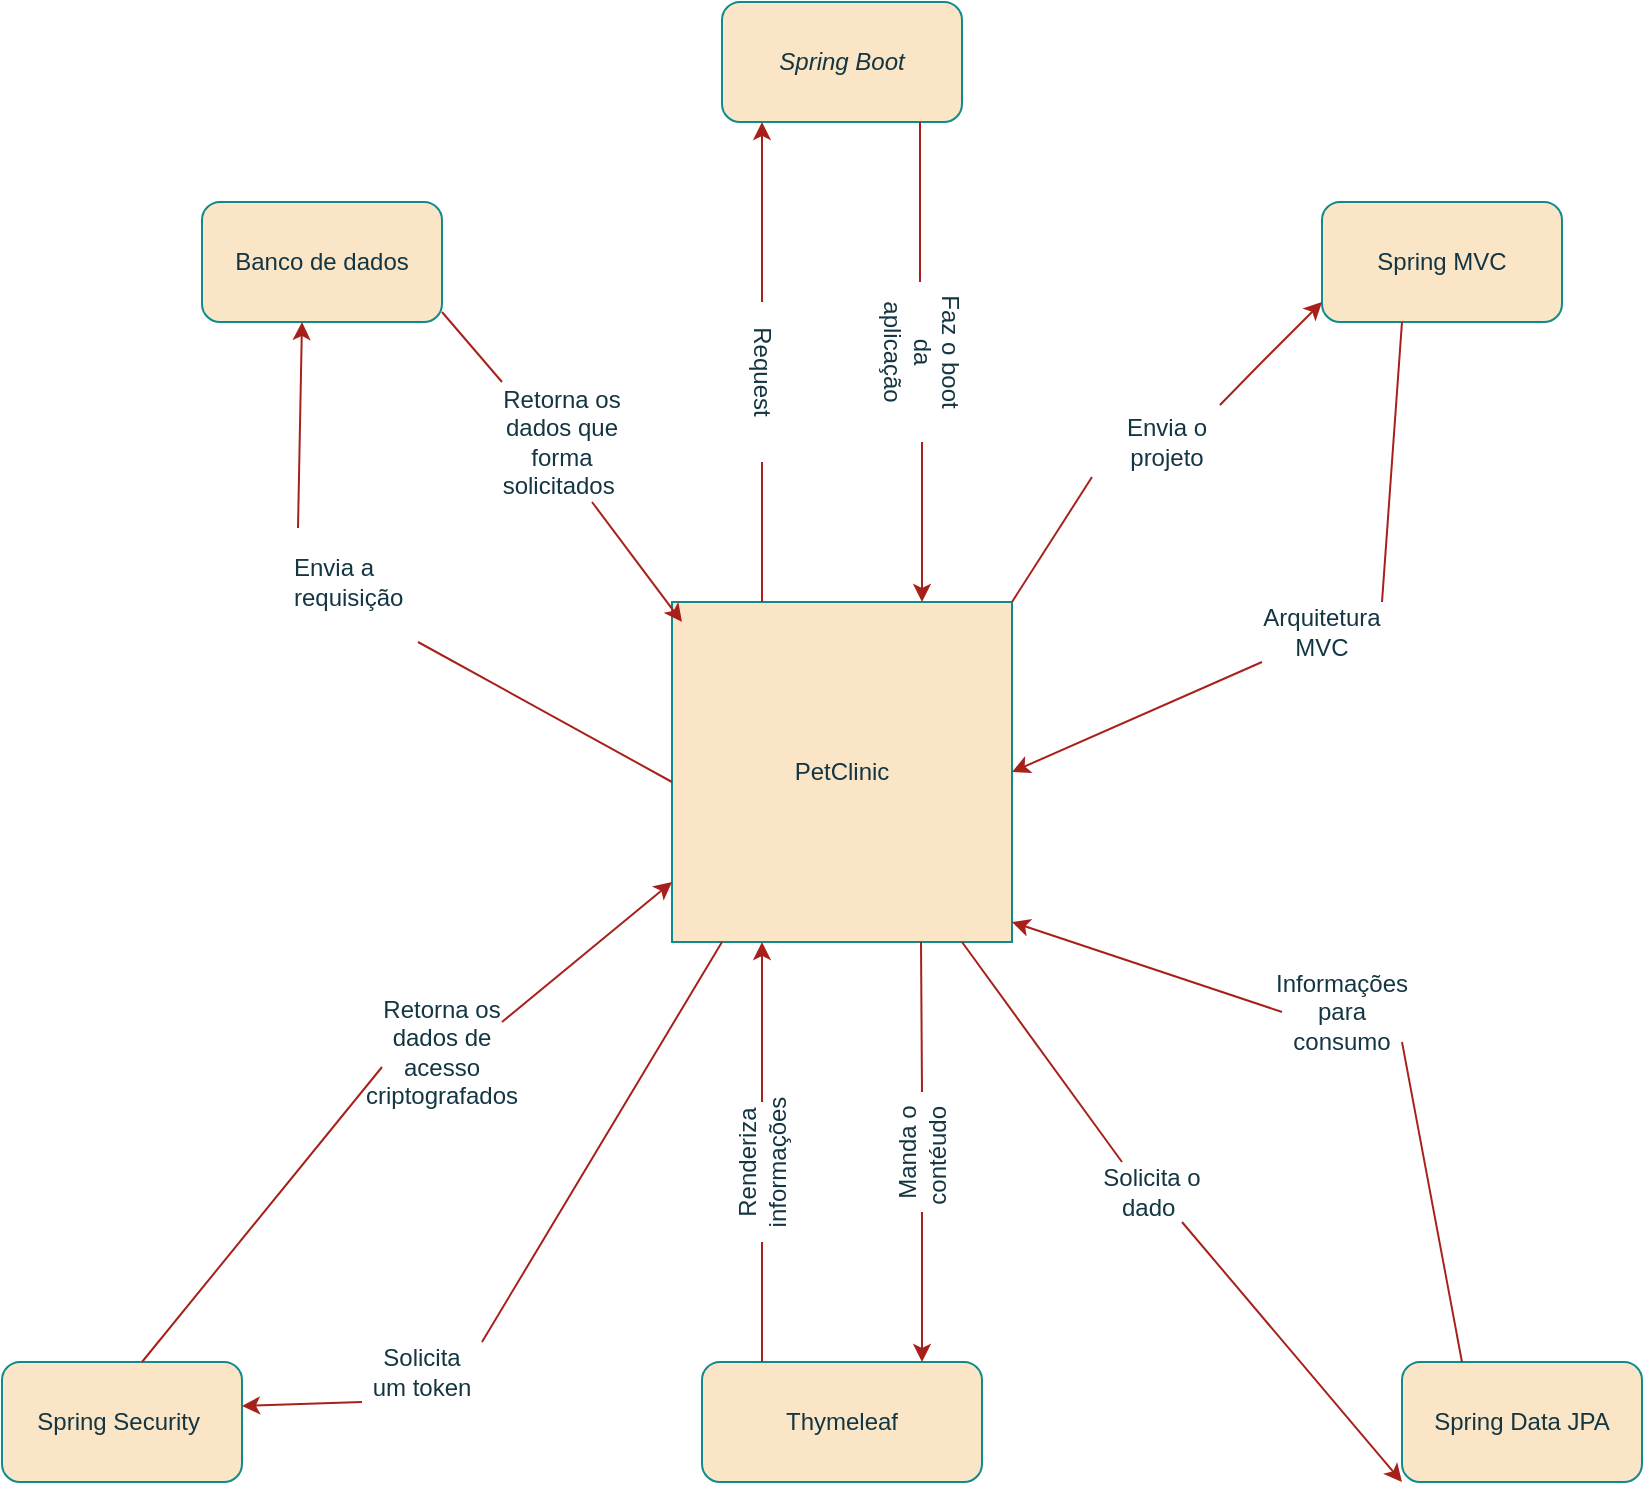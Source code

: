 <mxfile version="26.1.3">
  <diagram name="Página-1" id="fyxiueFnz8cvjS0PO9cI">
    <mxGraphModel dx="2843" dy="780" grid="1" gridSize="10" guides="1" tooltips="1" connect="1" arrows="1" fold="1" page="1" pageScale="1" pageWidth="1169" pageHeight="827" math="0" shadow="0">
      <root>
        <mxCell id="0" />
        <mxCell id="1" parent="0" />
        <mxCell id="5yZfUiXnxTYh2vqGzjWd-6" value="PetClinic" style="whiteSpace=wrap;html=1;aspect=fixed;labelBackgroundColor=none;fillColor=#FAE5C7;strokeColor=#0F8B8D;fontColor=#143642;" vertex="1" parent="1">
          <mxGeometry x="315" y="320" width="170" height="170" as="geometry" />
        </mxCell>
        <mxCell id="5yZfUiXnxTYh2vqGzjWd-7" value="Spring Boot" style="rounded=1;whiteSpace=wrap;html=1;labelBackgroundColor=none;fontStyle=2;fillColor=#FAE5C7;strokeColor=#0F8B8D;fontColor=#143642;" vertex="1" parent="1">
          <mxGeometry x="340" y="20" width="120" height="60" as="geometry" />
        </mxCell>
        <mxCell id="5yZfUiXnxTYh2vqGzjWd-9" value="" style="endArrow=classic;html=1;rounded=0;labelBackgroundColor=none;fontColor=default;strokeColor=#A8201A;" edge="1" parent="1">
          <mxGeometry width="50" height="50" relative="1" as="geometry">
            <mxPoint x="360" y="170" as="sourcePoint" />
            <mxPoint x="360" y="80" as="targetPoint" />
          </mxGeometry>
        </mxCell>
        <mxCell id="5yZfUiXnxTYh2vqGzjWd-11" value="" style="endArrow=none;html=1;rounded=0;labelBackgroundColor=none;fontColor=default;strokeColor=#A8201A;" edge="1" parent="1">
          <mxGeometry width="50" height="50" relative="1" as="geometry">
            <mxPoint x="360" y="249.999" as="sourcePoint" />
            <mxPoint x="360" y="320" as="targetPoint" />
            <Array as="points" />
          </mxGeometry>
        </mxCell>
        <mxCell id="5yZfUiXnxTYh2vqGzjWd-13" value="" style="endArrow=classic;html=1;rounded=0;labelBackgroundColor=none;fontColor=default;strokeColor=#A8201A;" edge="1" parent="1">
          <mxGeometry width="50" height="50" relative="1" as="geometry">
            <mxPoint x="440" y="240" as="sourcePoint" />
            <mxPoint x="440" y="320" as="targetPoint" />
          </mxGeometry>
        </mxCell>
        <mxCell id="5yZfUiXnxTYh2vqGzjWd-14" value="" style="endArrow=none;html=1;rounded=0;labelBackgroundColor=none;fontColor=default;strokeColor=#A8201A;" edge="1" parent="1">
          <mxGeometry width="50" height="50" relative="1" as="geometry">
            <mxPoint x="439" y="160" as="sourcePoint" />
            <mxPoint x="439" y="80" as="targetPoint" />
          </mxGeometry>
        </mxCell>
        <mxCell id="5yZfUiXnxTYh2vqGzjWd-15" value="Spring MVC" style="rounded=1;whiteSpace=wrap;html=1;labelBackgroundColor=none;fillColor=#FAE5C7;strokeColor=#0F8B8D;fontColor=#143642;" vertex="1" parent="1">
          <mxGeometry x="640" y="120" width="120" height="60" as="geometry" />
        </mxCell>
        <mxCell id="5yZfUiXnxTYh2vqGzjWd-16" value="Banco de dados" style="rounded=1;whiteSpace=wrap;html=1;labelBackgroundColor=none;fillColor=#FAE5C7;strokeColor=#0F8B8D;fontColor=#143642;" vertex="1" parent="1">
          <mxGeometry x="80" y="120" width="120" height="60" as="geometry" />
        </mxCell>
        <mxCell id="5yZfUiXnxTYh2vqGzjWd-17" value="Spring Data JPA" style="rounded=1;whiteSpace=wrap;html=1;labelBackgroundColor=none;fillColor=#FAE5C7;strokeColor=#0F8B8D;fontColor=#143642;" vertex="1" parent="1">
          <mxGeometry x="680" y="700" width="120" height="60" as="geometry" />
        </mxCell>
        <mxCell id="5yZfUiXnxTYh2vqGzjWd-18" value="Spring Security&amp;nbsp;" style="rounded=1;whiteSpace=wrap;html=1;labelBackgroundColor=none;fillColor=#FAE5C7;strokeColor=#0F8B8D;fontColor=#143642;" vertex="1" parent="1">
          <mxGeometry x="-20" y="700" width="120" height="60" as="geometry" />
        </mxCell>
        <mxCell id="5yZfUiXnxTYh2vqGzjWd-19" value="Thymeleaf" style="rounded=1;whiteSpace=wrap;html=1;labelBackgroundColor=none;fillColor=#FAE5C7;strokeColor=#0F8B8D;fontColor=#143642;" vertex="1" parent="1">
          <mxGeometry x="330" y="700" width="140" height="60" as="geometry" />
        </mxCell>
        <mxCell id="5yZfUiXnxTYh2vqGzjWd-20" value="" style="endArrow=classic;html=1;rounded=0;labelBackgroundColor=none;fontColor=default;strokeColor=#A8201A;exitX=0.853;exitY=-0.029;exitDx=0;exitDy=0;exitPerimeter=0;" edge="1" parent="1" source="5yZfUiXnxTYh2vqGzjWd-62">
          <mxGeometry width="50" height="50" relative="1" as="geometry">
            <mxPoint x="590" y="220" as="sourcePoint" />
            <mxPoint x="640" y="170" as="targetPoint" />
            <Array as="points">
              <mxPoint x="610" y="200" />
            </Array>
          </mxGeometry>
        </mxCell>
        <mxCell id="5yZfUiXnxTYh2vqGzjWd-21" value="" style="endArrow=none;html=1;rounded=0;labelBackgroundColor=none;fontColor=default;strokeColor=#A8201A;entryX=0;entryY=1;entryDx=0;entryDy=0;" edge="1" parent="1" target="5yZfUiXnxTYh2vqGzjWd-62">
          <mxGeometry width="50" height="50" relative="1" as="geometry">
            <mxPoint x="485" y="320" as="sourcePoint" />
            <mxPoint x="535" y="270" as="targetPoint" />
          </mxGeometry>
        </mxCell>
        <mxCell id="5yZfUiXnxTYh2vqGzjWd-23" value="" style="endArrow=classic;html=1;rounded=0;labelBackgroundColor=none;fontColor=default;strokeColor=#A8201A;exitX=0;exitY=1;exitDx=0;exitDy=0;entryX=1;entryY=0.5;entryDx=0;entryDy=0;" edge="1" parent="1" source="5yZfUiXnxTYh2vqGzjWd-63" target="5yZfUiXnxTYh2vqGzjWd-6">
          <mxGeometry width="50" height="50" relative="1" as="geometry">
            <mxPoint x="545" y="310" as="sourcePoint" />
            <mxPoint x="485" y="370" as="targetPoint" />
          </mxGeometry>
        </mxCell>
        <mxCell id="5yZfUiXnxTYh2vqGzjWd-24" value="" style="endArrow=none;html=1;rounded=0;labelBackgroundColor=none;fontColor=default;strokeColor=#A8201A;exitX=1;exitY=0;exitDx=0;exitDy=0;" edge="1" parent="1" source="5yZfUiXnxTYh2vqGzjWd-63">
          <mxGeometry width="50" height="50" relative="1" as="geometry">
            <mxPoint x="610" y="250" as="sourcePoint" />
            <mxPoint x="680" y="180" as="targetPoint" />
            <Array as="points" />
          </mxGeometry>
        </mxCell>
        <mxCell id="5yZfUiXnxTYh2vqGzjWd-25" value="" style="endArrow=classic;html=1;rounded=0;labelBackgroundColor=none;fontColor=default;strokeColor=#A8201A;" edge="1" parent="1">
          <mxGeometry width="50" height="50" relative="1" as="geometry">
            <mxPoint x="275" y="270" as="sourcePoint" />
            <mxPoint x="320" y="330" as="targetPoint" />
          </mxGeometry>
        </mxCell>
        <mxCell id="5yZfUiXnxTYh2vqGzjWd-26" value="" style="endArrow=none;html=1;rounded=0;labelBackgroundColor=none;fontColor=default;strokeColor=#A8201A;" edge="1" parent="1">
          <mxGeometry width="50" height="50" relative="1" as="geometry">
            <mxPoint x="200" y="175" as="sourcePoint" />
            <mxPoint x="230" y="210" as="targetPoint" />
          </mxGeometry>
        </mxCell>
        <mxCell id="5yZfUiXnxTYh2vqGzjWd-27" value="" style="endArrow=classic;html=1;rounded=0;labelBackgroundColor=none;fontColor=default;strokeColor=#A8201A;exitX=0.08;exitY=0.05;exitDx=0;exitDy=0;exitPerimeter=0;" edge="1" parent="1" source="5yZfUiXnxTYh2vqGzjWd-61">
          <mxGeometry width="50" height="50" relative="1" as="geometry">
            <mxPoint x="180" y="250" as="sourcePoint" />
            <mxPoint x="130" y="180" as="targetPoint" />
          </mxGeometry>
        </mxCell>
        <mxCell id="5yZfUiXnxTYh2vqGzjWd-28" value="" style="endArrow=none;html=1;rounded=0;labelBackgroundColor=none;fontColor=default;strokeColor=#A8201A;entryX=0.68;entryY=1;entryDx=0;entryDy=0;entryPerimeter=0;" edge="1" parent="1" target="5yZfUiXnxTYh2vqGzjWd-61">
          <mxGeometry width="50" height="50" relative="1" as="geometry">
            <mxPoint x="315" y="410" as="sourcePoint" />
            <mxPoint x="245" y="330" as="targetPoint" />
          </mxGeometry>
        </mxCell>
        <mxCell id="5yZfUiXnxTYh2vqGzjWd-29" value="" style="endArrow=classic;html=1;rounded=0;labelBackgroundColor=none;fontColor=default;strokeColor=#A8201A;exitX=1;exitY=0;exitDx=0;exitDy=0;" edge="1" parent="1" source="5yZfUiXnxTYh2vqGzjWd-65">
          <mxGeometry width="50" height="50" relative="1" as="geometry">
            <mxPoint x="250" y="520" as="sourcePoint" />
            <mxPoint x="315" y="460" as="targetPoint" />
          </mxGeometry>
        </mxCell>
        <mxCell id="5yZfUiXnxTYh2vqGzjWd-30" value="" style="endArrow=none;html=1;rounded=0;labelBackgroundColor=none;fontColor=default;strokeColor=#A8201A;entryX=0;entryY=0.75;entryDx=0;entryDy=0;" edge="1" parent="1" target="5yZfUiXnxTYh2vqGzjWd-65">
          <mxGeometry width="50" height="50" relative="1" as="geometry">
            <mxPoint x="50" y="700" as="sourcePoint" />
            <mxPoint x="170" y="580" as="targetPoint" />
          </mxGeometry>
        </mxCell>
        <mxCell id="5yZfUiXnxTYh2vqGzjWd-32" value="" style="endArrow=none;html=1;rounded=0;labelBackgroundColor=none;fontColor=default;strokeColor=#A8201A;exitX=1;exitY=0;exitDx=0;exitDy=0;" edge="1" parent="1" source="5yZfUiXnxTYh2vqGzjWd-70">
          <mxGeometry width="50" height="50" relative="1" as="geometry">
            <mxPoint x="290" y="540" as="sourcePoint" />
            <mxPoint x="340" y="490" as="targetPoint" />
          </mxGeometry>
        </mxCell>
        <mxCell id="5yZfUiXnxTYh2vqGzjWd-38" value="" style="endArrow=classic;html=1;rounded=0;labelBackgroundColor=none;fontColor=default;strokeColor=#A8201A;" edge="1" parent="1">
          <mxGeometry width="50" height="50" relative="1" as="geometry">
            <mxPoint x="360" y="570" as="sourcePoint" />
            <mxPoint x="360" y="490" as="targetPoint" />
          </mxGeometry>
        </mxCell>
        <mxCell id="5yZfUiXnxTYh2vqGzjWd-39" value="" style="endArrow=classic;html=1;rounded=0;entryX=1;entryY=0.367;entryDx=0;entryDy=0;labelBackgroundColor=none;fontColor=default;strokeColor=#A8201A;entryPerimeter=0;exitX=0;exitY=1;exitDx=0;exitDy=0;" edge="1" parent="1" source="5yZfUiXnxTYh2vqGzjWd-70" target="5yZfUiXnxTYh2vqGzjWd-18">
          <mxGeometry width="50" height="50" relative="1" as="geometry">
            <mxPoint x="180" y="640" as="sourcePoint" />
            <mxPoint x="110" y="720" as="targetPoint" />
          </mxGeometry>
        </mxCell>
        <mxCell id="5yZfUiXnxTYh2vqGzjWd-40" value="" style="endArrow=none;html=1;rounded=0;labelBackgroundColor=none;fontColor=default;strokeColor=#A8201A;" edge="1" parent="1">
          <mxGeometry width="50" height="50" relative="1" as="geometry">
            <mxPoint x="360" y="700" as="sourcePoint" />
            <mxPoint x="360" y="640" as="targetPoint" />
          </mxGeometry>
        </mxCell>
        <mxCell id="5yZfUiXnxTYh2vqGzjWd-41" value="" style="endArrow=classic;html=1;rounded=0;labelBackgroundColor=none;fontColor=default;strokeColor=#A8201A;exitX=0;exitY=0.5;exitDx=0;exitDy=0;" edge="1" parent="1" source="5yZfUiXnxTYh2vqGzjWd-77">
          <mxGeometry width="50" height="50" relative="1" as="geometry">
            <mxPoint x="590" y="480" as="sourcePoint" />
            <mxPoint x="485" y="480" as="targetPoint" />
          </mxGeometry>
        </mxCell>
        <mxCell id="5yZfUiXnxTYh2vqGzjWd-42" value="" style="endArrow=none;html=1;rounded=0;labelBackgroundColor=none;fontColor=default;strokeColor=#A8201A;entryX=1;entryY=1;entryDx=0;entryDy=0;" edge="1" parent="1" target="5yZfUiXnxTYh2vqGzjWd-77">
          <mxGeometry width="50" height="50" relative="1" as="geometry">
            <mxPoint x="710" y="700" as="sourcePoint" />
            <mxPoint x="630" y="620" as="targetPoint" />
          </mxGeometry>
        </mxCell>
        <mxCell id="5yZfUiXnxTYh2vqGzjWd-43" value="" style="endArrow=none;html=1;rounded=0;labelBackgroundColor=none;fontColor=default;strokeColor=#A8201A;entryX=0.25;entryY=0;entryDx=0;entryDy=0;" edge="1" parent="1" target="5yZfUiXnxTYh2vqGzjWd-78">
          <mxGeometry width="50" height="50" relative="1" as="geometry">
            <mxPoint x="460" y="490" as="sourcePoint" />
            <mxPoint x="540" y="590" as="targetPoint" />
          </mxGeometry>
        </mxCell>
        <mxCell id="5yZfUiXnxTYh2vqGzjWd-44" value="" style="endArrow=classic;html=1;rounded=0;entryX=0;entryY=1;entryDx=0;entryDy=0;labelBackgroundColor=none;fontColor=default;strokeColor=#A8201A;exitX=0.75;exitY=1;exitDx=0;exitDy=0;" edge="1" parent="1" source="5yZfUiXnxTYh2vqGzjWd-78" target="5yZfUiXnxTYh2vqGzjWd-17">
          <mxGeometry width="50" height="50" relative="1" as="geometry">
            <mxPoint x="590" y="660" as="sourcePoint" />
            <mxPoint x="640" y="715" as="targetPoint" />
          </mxGeometry>
        </mxCell>
        <mxCell id="5yZfUiXnxTYh2vqGzjWd-45" value="" style="endArrow=classic;html=1;rounded=0;labelBackgroundColor=none;strokeColor=#A8201A;fontColor=default;exitX=0;exitY=0.5;exitDx=0;exitDy=0;" edge="1" parent="1" source="5yZfUiXnxTYh2vqGzjWd-75">
          <mxGeometry width="50" height="50" relative="1" as="geometry">
            <mxPoint x="440" y="630" as="sourcePoint" />
            <mxPoint x="440" y="700" as="targetPoint" />
          </mxGeometry>
        </mxCell>
        <mxCell id="5yZfUiXnxTYh2vqGzjWd-46" value="" style="endArrow=none;html=1;rounded=0;labelBackgroundColor=none;strokeColor=#A8201A;fontColor=default;exitX=1;exitY=0.5;exitDx=0;exitDy=0;" edge="1" parent="1" source="5yZfUiXnxTYh2vqGzjWd-75">
          <mxGeometry width="50" height="50" relative="1" as="geometry">
            <mxPoint x="439.5" y="560" as="sourcePoint" />
            <mxPoint x="439.5" y="490" as="targetPoint" />
          </mxGeometry>
        </mxCell>
        <mxCell id="5yZfUiXnxTYh2vqGzjWd-49" value="Faz o boot da aplicação" style="text;html=1;align=center;verticalAlign=middle;whiteSpace=wrap;rounded=0;rotation=90;labelBackgroundColor=none;fontColor=#143642;" vertex="1" parent="1">
          <mxGeometry x="410" y="180" width="60" height="30" as="geometry" />
        </mxCell>
        <mxCell id="5yZfUiXnxTYh2vqGzjWd-51" value="Request" style="text;html=1;align=center;verticalAlign=middle;whiteSpace=wrap;rounded=0;rotation=90;labelBackgroundColor=none;fontColor=#143642;" vertex="1" parent="1">
          <mxGeometry x="320" y="190" width="80" height="30" as="geometry" />
        </mxCell>
        <mxCell id="5yZfUiXnxTYh2vqGzjWd-53" value="Retorna os dados que forma solicitados&amp;nbsp;" style="text;html=1;align=center;verticalAlign=middle;whiteSpace=wrap;rounded=0;rotation=0;labelBackgroundColor=none;fontColor=#143642;" vertex="1" parent="1">
          <mxGeometry x="230" y="230" width="60" height="20" as="geometry" />
        </mxCell>
        <mxCell id="5yZfUiXnxTYh2vqGzjWd-61" value="Envia a requisição" style="text;strokeColor=none;fillColor=none;align=left;verticalAlign=middle;spacingLeft=4;spacingRight=4;overflow=hidden;points=[[0,0.5],[1,0.5]];portConstraint=eastwest;rotatable=0;whiteSpace=wrap;html=1;fontColor=#143642;" vertex="1" parent="1">
          <mxGeometry x="120" y="280" width="100" height="60" as="geometry" />
        </mxCell>
        <mxCell id="5yZfUiXnxTYh2vqGzjWd-62" value="Envia o projeto" style="text;html=1;align=center;verticalAlign=middle;whiteSpace=wrap;rounded=0;fontColor=#143642;" vertex="1" parent="1">
          <mxGeometry x="525" y="222.5" width="75" height="35" as="geometry" />
        </mxCell>
        <mxCell id="5yZfUiXnxTYh2vqGzjWd-63" value="Arquitetura MVC" style="text;html=1;align=center;verticalAlign=middle;whiteSpace=wrap;rounded=0;fontColor=#143642;" vertex="1" parent="1">
          <mxGeometry x="610" y="320" width="60" height="30" as="geometry" />
        </mxCell>
        <mxCell id="5yZfUiXnxTYh2vqGzjWd-65" value="Retorna os dados de acesso criptografados" style="text;html=1;align=center;verticalAlign=middle;whiteSpace=wrap;rounded=0;fontColor=#143642;" vertex="1" parent="1">
          <mxGeometry x="170" y="530" width="60" height="30" as="geometry" />
        </mxCell>
        <mxCell id="5yZfUiXnxTYh2vqGzjWd-69" style="edgeStyle=orthogonalEdgeStyle;rounded=0;orthogonalLoop=1;jettySize=auto;html=1;exitX=0.5;exitY=1;exitDx=0;exitDy=0;strokeColor=#A8201A;fontColor=#143642;fillColor=#FAE5C7;" edge="1" parent="1" source="5yZfUiXnxTYh2vqGzjWd-65" target="5yZfUiXnxTYh2vqGzjWd-65">
          <mxGeometry relative="1" as="geometry" />
        </mxCell>
        <mxCell id="5yZfUiXnxTYh2vqGzjWd-70" value="Solicita um token" style="text;html=1;align=center;verticalAlign=middle;whiteSpace=wrap;rounded=0;fontColor=#143642;" vertex="1" parent="1">
          <mxGeometry x="160" y="690" width="60" height="30" as="geometry" />
        </mxCell>
        <mxCell id="5yZfUiXnxTYh2vqGzjWd-74" value="Renderiza informações" style="text;html=1;align=center;verticalAlign=middle;whiteSpace=wrap;rounded=0;fontColor=#143642;rotation=270;" vertex="1" parent="1">
          <mxGeometry x="320" y="580" width="80" height="40" as="geometry" />
        </mxCell>
        <mxCell id="5yZfUiXnxTYh2vqGzjWd-75" value="Manda o contéudo&amp;nbsp;" style="text;html=1;align=center;verticalAlign=middle;whiteSpace=wrap;rounded=0;fontColor=#143642;rotation=270;" vertex="1" parent="1">
          <mxGeometry x="410" y="580" width="60" height="30" as="geometry" />
        </mxCell>
        <mxCell id="5yZfUiXnxTYh2vqGzjWd-77" value="Informações para consumo" style="text;html=1;align=center;verticalAlign=middle;whiteSpace=wrap;rounded=0;fontColor=#143642;" vertex="1" parent="1">
          <mxGeometry x="620" y="510" width="60" height="30" as="geometry" />
        </mxCell>
        <mxCell id="5yZfUiXnxTYh2vqGzjWd-78" value="Solicita o dado&amp;nbsp;" style="text;html=1;align=center;verticalAlign=middle;whiteSpace=wrap;rounded=0;fontColor=#143642;" vertex="1" parent="1">
          <mxGeometry x="525" y="600" width="60" height="30" as="geometry" />
        </mxCell>
      </root>
    </mxGraphModel>
  </diagram>
</mxfile>
